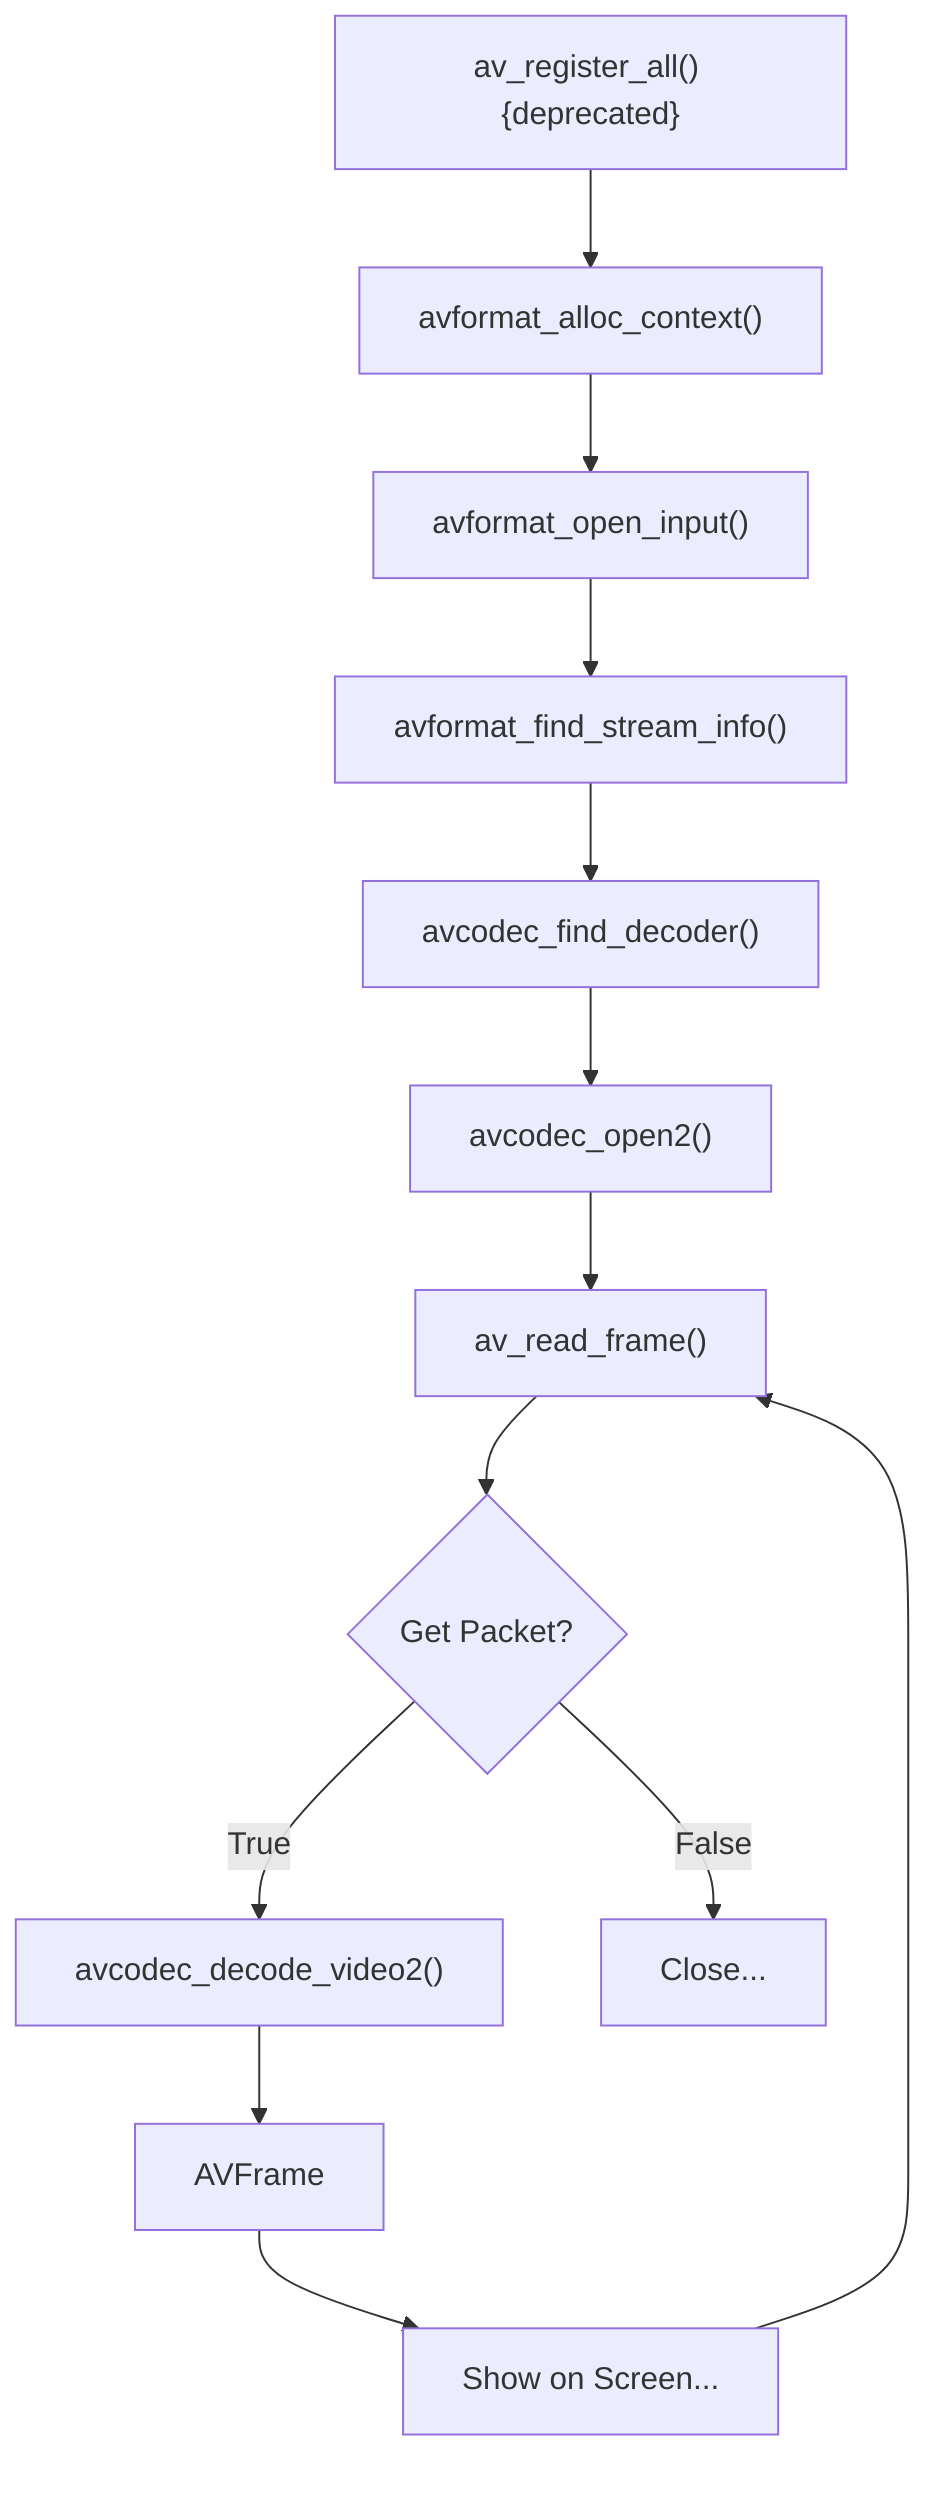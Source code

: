 graph TD
    A["av_register_all() {deprecated}"] --> B["avformat_alloc_context()"]
    B --> C["avformat_open_input()"]
    C --> D["avformat_find_stream_info()"]
    D --> E["avcodec_find_decoder()"]
    E --> F["avcodec_open2()"]
    %%Initialize the AVCodecContext to use the given AVCodec%%
    F --> G["av_read_frame()"]
    G --> H{"Get Packet?"}
    H -->|True| I["avcodec_decode_video2()"]
    I --> J["AVFrame"]
    J --> K["Show on Screen..."]
    K --> G
    H -->|False| L["Close..."]